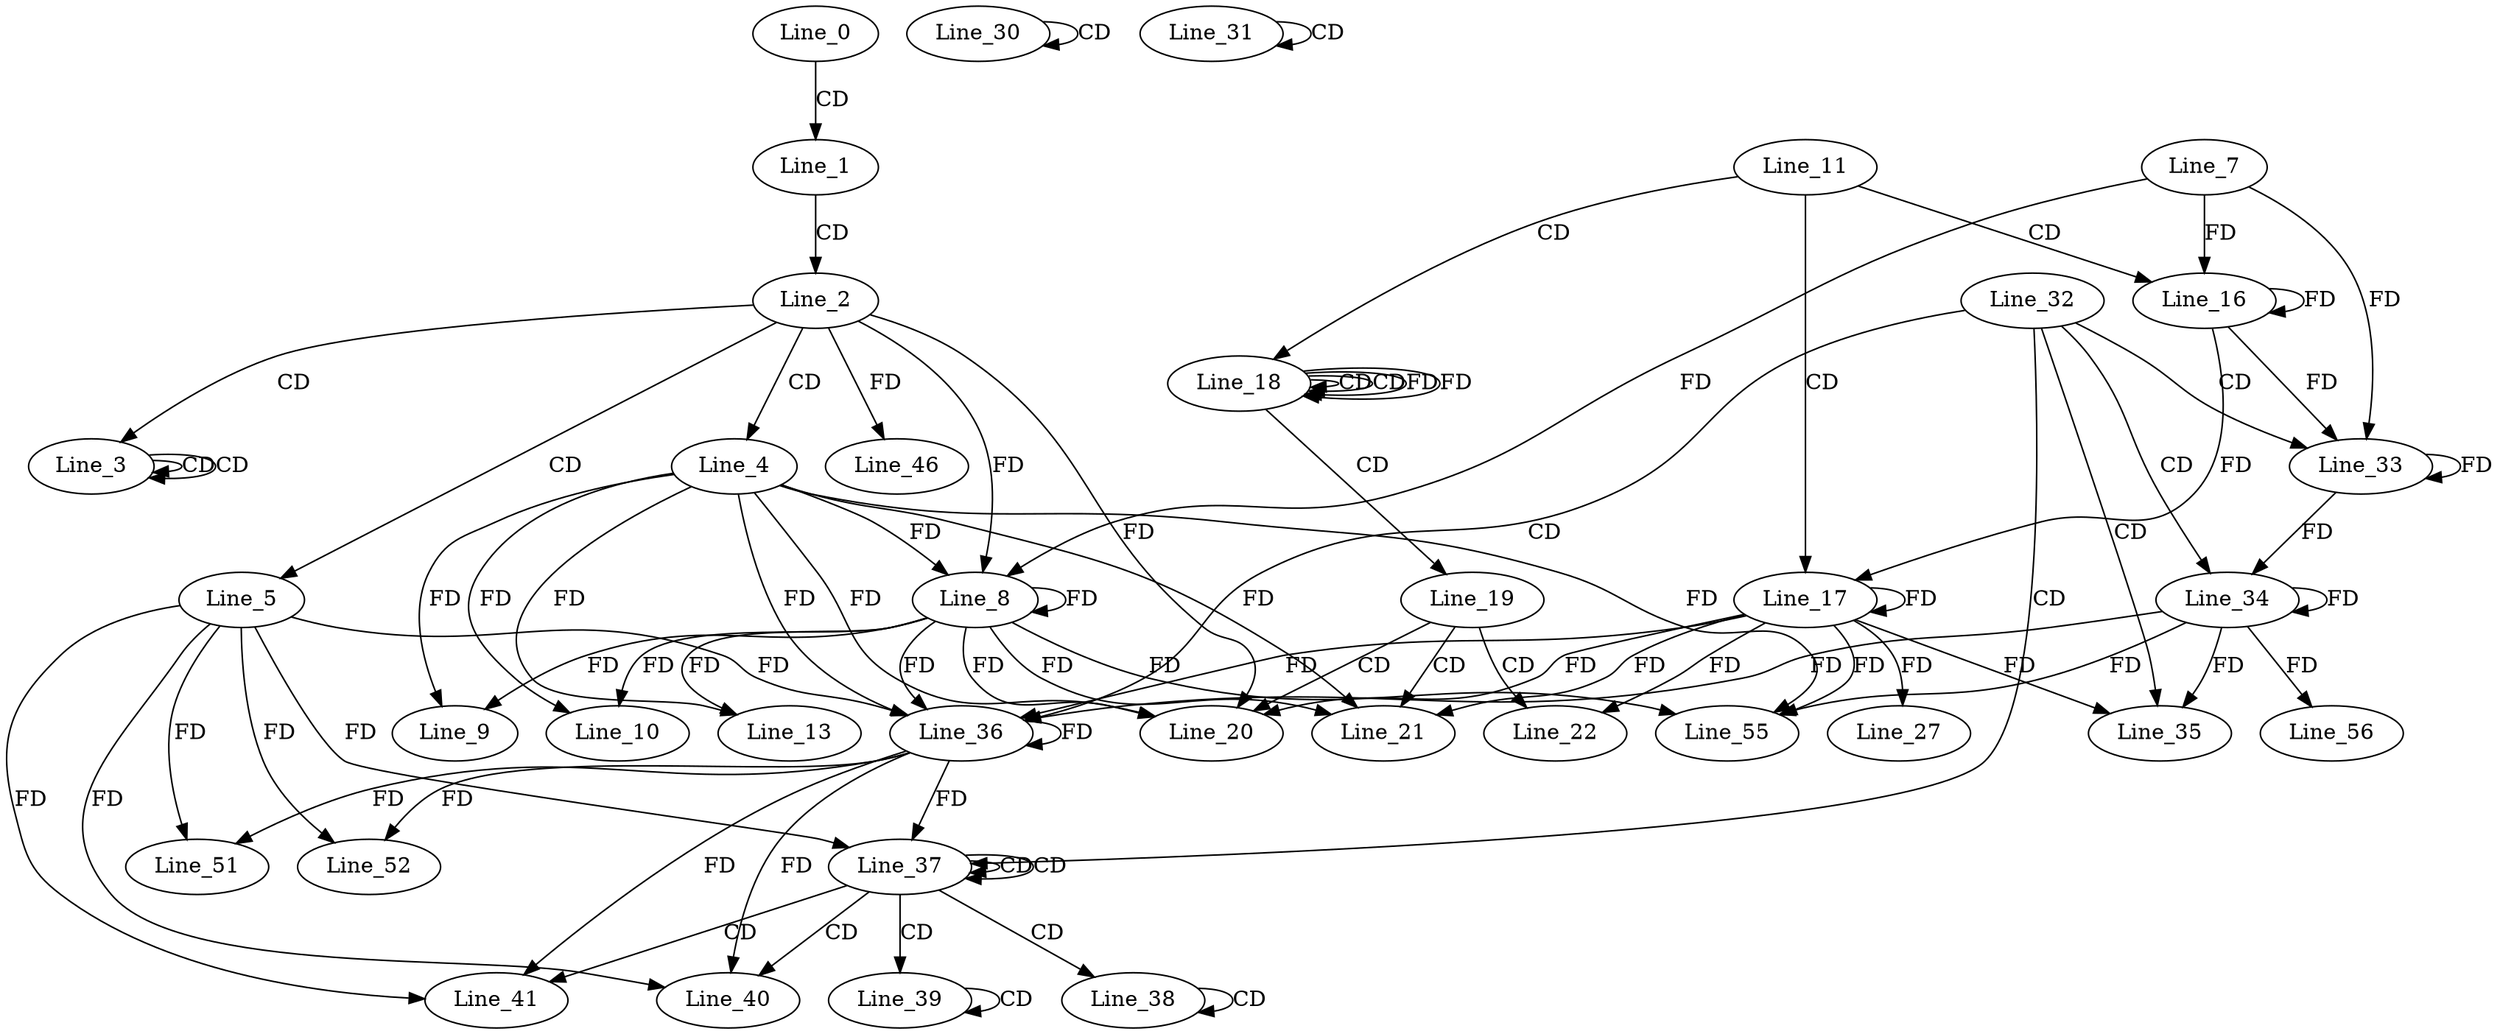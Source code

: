 digraph G {
  Line_0;
  Line_1;
  Line_2;
  Line_3;
  Line_3;
  Line_3;
  Line_3;
  Line_3;
  Line_4;
  Line_5;
  Line_8;
  Line_8;
  Line_7;
  Line_9;
  Line_10;
  Line_13;
  Line_11;
  Line_16;
  Line_17;
  Line_17;
  Line_18;
  Line_18;
  Line_18;
  Line_19;
  Line_20;
  Line_20;
  Line_21;
  Line_22;
  Line_27;
  Line_30;
  Line_30;
  Line_31;
  Line_31;
  Line_32;
  Line_33;
  Line_34;
  Line_34;
  Line_35;
  Line_36;
  Line_36;
  Line_37;
  Line_37;
  Line_38;
  Line_38;
  Line_39;
  Line_39;
  Line_40;
  Line_40;
  Line_40;
  Line_41;
  Line_41;
  Line_41;
  Line_46;
  Line_51;
  Line_52;
  Line_55;
  Line_56;
  Line_0 -> Line_1 [ label="CD" ];
  Line_1 -> Line_2 [ label="CD" ];
  Line_2 -> Line_3 [ label="CD" ];
  Line_3 -> Line_3 [ label="CD" ];
  Line_3 -> Line_3 [ label="CD" ];
  Line_2 -> Line_4 [ label="CD" ];
  Line_2 -> Line_5 [ label="CD" ];
  Line_4 -> Line_8 [ label="FD" ];
  Line_8 -> Line_8 [ label="FD" ];
  Line_2 -> Line_8 [ label="FD" ];
  Line_7 -> Line_8 [ label="FD" ];
  Line_4 -> Line_9 [ label="FD" ];
  Line_8 -> Line_9 [ label="FD" ];
  Line_4 -> Line_10 [ label="FD" ];
  Line_8 -> Line_10 [ label="FD" ];
  Line_4 -> Line_13 [ label="FD" ];
  Line_8 -> Line_13 [ label="FD" ];
  Line_11 -> Line_16 [ label="CD" ];
  Line_7 -> Line_16 [ label="FD" ];
  Line_16 -> Line_16 [ label="FD" ];
  Line_11 -> Line_17 [ label="CD" ];
  Line_17 -> Line_17 [ label="FD" ];
  Line_16 -> Line_17 [ label="FD" ];
  Line_11 -> Line_18 [ label="CD" ];
  Line_18 -> Line_18 [ label="CD" ];
  Line_18 -> Line_18 [ label="CD" ];
  Line_18 -> Line_18 [ label="FD" ];
  Line_18 -> Line_19 [ label="CD" ];
  Line_19 -> Line_20 [ label="CD" ];
  Line_4 -> Line_20 [ label="FD" ];
  Line_8 -> Line_20 [ label="FD" ];
  Line_17 -> Line_20 [ label="FD" ];
  Line_2 -> Line_20 [ label="FD" ];
  Line_19 -> Line_21 [ label="CD" ];
  Line_4 -> Line_21 [ label="FD" ];
  Line_8 -> Line_21 [ label="FD" ];
  Line_17 -> Line_21 [ label="FD" ];
  Line_19 -> Line_22 [ label="CD" ];
  Line_17 -> Line_22 [ label="FD" ];
  Line_17 -> Line_27 [ label="FD" ];
  Line_30 -> Line_30 [ label="CD" ];
  Line_31 -> Line_31 [ label="CD" ];
  Line_32 -> Line_33 [ label="CD" ];
  Line_7 -> Line_33 [ label="FD" ];
  Line_16 -> Line_33 [ label="FD" ];
  Line_33 -> Line_33 [ label="FD" ];
  Line_32 -> Line_34 [ label="CD" ];
  Line_34 -> Line_34 [ label="FD" ];
  Line_33 -> Line_34 [ label="FD" ];
  Line_32 -> Line_35 [ label="CD" ];
  Line_17 -> Line_35 [ label="FD" ];
  Line_34 -> Line_35 [ label="FD" ];
  Line_32 -> Line_36 [ label="CD" ];
  Line_5 -> Line_36 [ label="FD" ];
  Line_36 -> Line_36 [ label="FD" ];
  Line_4 -> Line_36 [ label="FD" ];
  Line_8 -> Line_36 [ label="FD" ];
  Line_17 -> Line_36 [ label="FD" ];
  Line_34 -> Line_36 [ label="FD" ];
  Line_32 -> Line_37 [ label="CD" ];
  Line_37 -> Line_37 [ label="CD" ];
  Line_37 -> Line_37 [ label="CD" ];
  Line_5 -> Line_37 [ label="FD" ];
  Line_36 -> Line_37 [ label="FD" ];
  Line_37 -> Line_38 [ label="CD" ];
  Line_38 -> Line_38 [ label="CD" ];
  Line_37 -> Line_39 [ label="CD" ];
  Line_39 -> Line_39 [ label="CD" ];
  Line_37 -> Line_40 [ label="CD" ];
  Line_5 -> Line_40 [ label="FD" ];
  Line_36 -> Line_40 [ label="FD" ];
  Line_37 -> Line_41 [ label="CD" ];
  Line_5 -> Line_41 [ label="FD" ];
  Line_36 -> Line_41 [ label="FD" ];
  Line_2 -> Line_46 [ label="FD" ];
  Line_5 -> Line_51 [ label="FD" ];
  Line_36 -> Line_51 [ label="FD" ];
  Line_5 -> Line_52 [ label="FD" ];
  Line_36 -> Line_52 [ label="FD" ];
  Line_4 -> Line_55 [ label="FD" ];
  Line_8 -> Line_55 [ label="FD" ];
  Line_17 -> Line_55 [ label="FD" ];
  Line_34 -> Line_55 [ label="FD" ];
  Line_34 -> Line_56 [ label="FD" ];
  Line_18 -> Line_18 [ label="FD" ];
}
